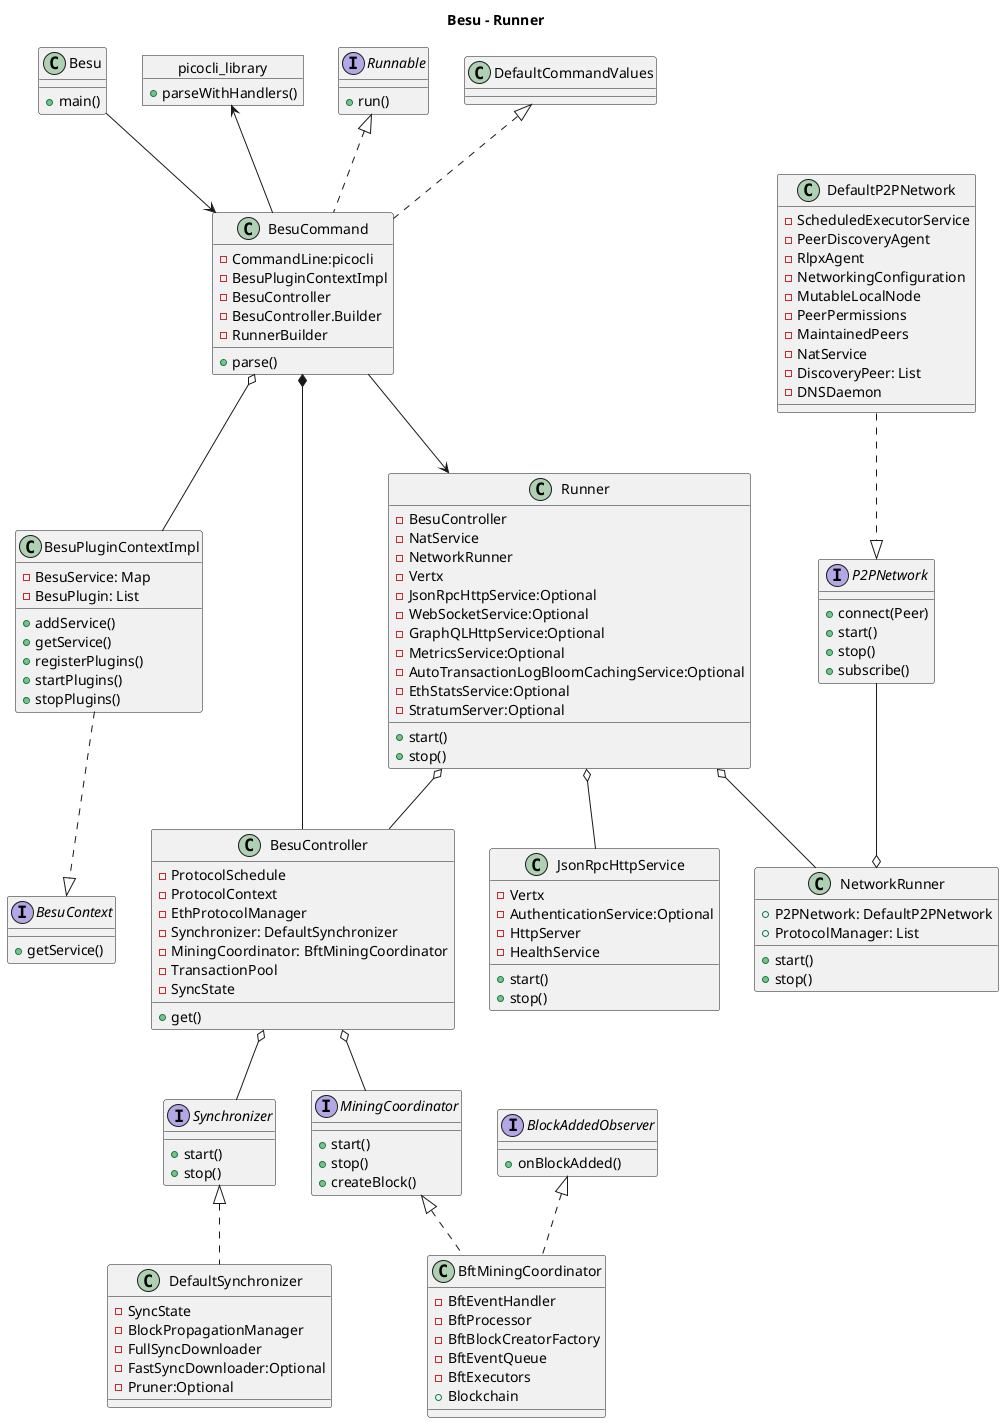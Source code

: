 @startuml

title "Besu - Runner"

scale 1.0

class Besu {
    +main()
}

object picocli_library {
    +parseWithHandlers()
}

interface Runnable {
    +run()
}

class DefaultCommandValues {
}

class BesuCommand {
    -CommandLine:picocli
    -BesuPluginContextImpl
    -BesuController
    -BesuController.Builder
    -RunnerBuilder
    +parse()
}

picocli_library <-- BesuCommand
Runnable <|.. BesuCommand
DefaultCommandValues <|.. BesuCommand

class BesuPluginContextImpl {
    -BesuService: Map
    -BesuPlugin: List
    +addService()
    +getService()
    +registerPlugins()
    +startPlugins()
    +stopPlugins()
}

interface BesuContext {
    +getService()
}

class BesuController {
    -ProtocolSchedule
    -ProtocolContext
    -EthProtocolManager
    -Synchronizer: DefaultSynchronizer
    -MiningCoordinator: BftMiningCoordinator
    -TransactionPool
    -SyncState
    +get()
}

class DefaultSynchronizer {
    -SyncState
    -BlockPropagationManager
    -FullSyncDownloader
    -FastSyncDownloader:Optional
    -Pruner:Optional
}

interface Synchronizer {
    +start()
    +stop()
}

class BftMiningCoordinator {
    -BftEventHandler
    -BftProcessor
    -BftBlockCreatorFactory
    -BftEventQueue
    -BftExecutors
    +Blockchain
}

interface MiningCoordinator {
    +start()
    +stop()
    +createBlock()
}

interface BlockAddedObserver {
    +onBlockAdded()
}

class Runner {
    -BesuController
    -NatService
    -NetworkRunner
    -Vertx
    -JsonRpcHttpService:Optional
    -WebSocketService:Optional
    -GraphQLHttpService:Optional
    -MetricsService:Optional
    -AutoTransactionLogBloomCachingService:Optional
    -EthStatsService:Optional
    -StratumServer:Optional
    +start()
    +stop()
}

class NetworkRunner {
    +P2PNetwork: DefaultP2PNetwork
    +ProtocolManager: List
    +start()
    +stop()
}

class DefaultP2PNetwork {
    -ScheduledExecutorService
    -PeerDiscoveryAgent
    -RlpxAgent
    -NetworkingConfiguration
    -MutableLocalNode
    -PeerPermissions
    -MaintainedPeers
    -NatService
    -DiscoveryPeer: List
    -DNSDaemon
}

interface P2PNetwork {
    +connect(Peer)
    +start()
    +stop()
    +subscribe()
}

class JsonRpcHttpService {
    -Vertx
    -AuthenticationService:Optional
    -HttpServer
    -HealthService
    +start()
    +stop()
}

Besu --> BesuCommand
BesuCommand o-- BesuPluginContextImpl
BesuPluginContextImpl ..|> BesuContext

BesuCommand *-- BesuController
MiningCoordinator <|.. BftMiningCoordinator
BlockAddedObserver <|.. BftMiningCoordinator
Synchronizer <|.. DefaultSynchronizer
BesuController o-- MiningCoordinator
BesuController o-- Synchronizer

BesuCommand --> Runner
Runner o-- NetworkRunner
P2PNetwork --o NetworkRunner
DefaultP2PNetwork ..|> P2PNetwork
Runner o-- JsonRpcHttpService
Runner o-- BesuController


@enduml